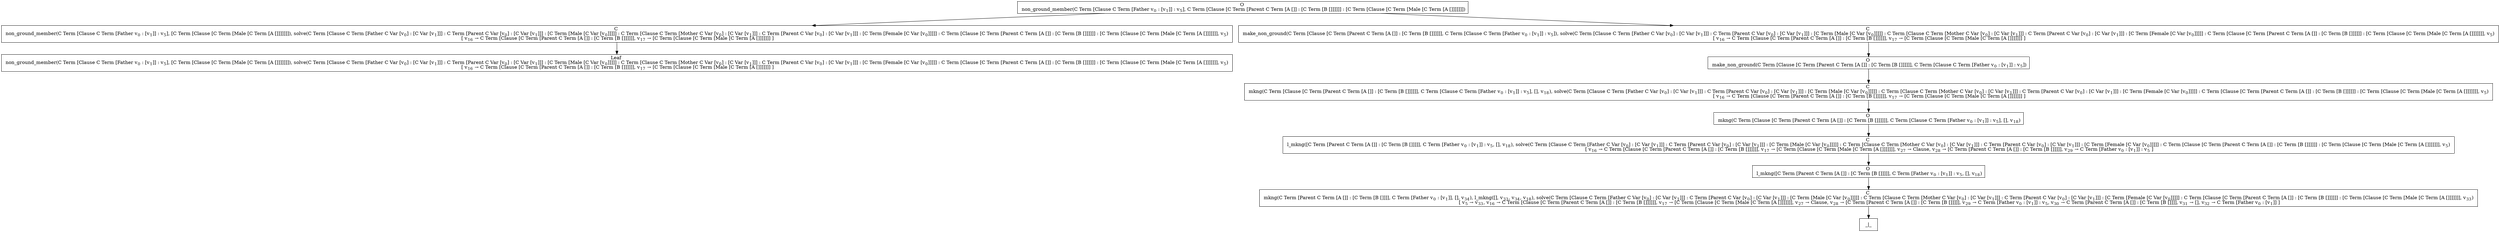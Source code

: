 digraph {
    graph [rankdir=TB
          ,bgcolor=transparent];
    node [shape=box
         ,fillcolor=white
         ,style=filled];
    0 [label=<O <BR/> non_ground_member(C Term [Clause C Term [Father v<SUB>0</SUB> : [v<SUB>1</SUB>]] : v<SUB>5</SUB>], C Term [Clause [C Term [Parent C Term [A []] : [C Term [B []]]]]] : [C Term [Clause [C Term [Male [C Term [A []]]]]]])>];
    1 [label=<C <BR/> non_ground_member(C Term [Clause C Term [Father v<SUB>0</SUB> : [v<SUB>1</SUB>]] : v<SUB>5</SUB>], [C Term [Clause [C Term [Male [C Term [A []]]]]]]), solve(C Term [Clause C Term [Father C Var [v<SUB>0</SUB>] : [C Var [v<SUB>1</SUB>]]] : C Term [Parent C Var [v<SUB>0</SUB>] : [C Var [v<SUB>1</SUB>]]] : [C Term [Male [C Var [v<SUB>0</SUB>]]]]] : C Term [Clause C Term [Mother C Var [v<SUB>0</SUB>] : [C Var [v<SUB>1</SUB>]]] : C Term [Parent C Var [v<SUB>0</SUB>] : [C Var [v<SUB>1</SUB>]]] : [C Term [Female [C Var [v<SUB>0</SUB>]]]]] : C Term [Clause [C Term [Parent C Term [A []] : [C Term [B []]]]]] : [C Term [Clause [C Term [Male [C Term [A []]]]]]], v<SUB>5</SUB>) <BR/>  [ v<SUB>16</SUB> &rarr; C Term [Clause [C Term [Parent C Term [A []] : [C Term [B []]]]]], v<SUB>17</SUB> &rarr; [C Term [Clause [C Term [Male [C Term [A []]]]]]] ] >];
    2 [label=<C <BR/> make_non_ground(C Term [Clause [C Term [Parent C Term [A []] : [C Term [B []]]]]], C Term [Clause C Term [Father v<SUB>0</SUB> : [v<SUB>1</SUB>]] : v<SUB>5</SUB>]), solve(C Term [Clause C Term [Father C Var [v<SUB>0</SUB>] : [C Var [v<SUB>1</SUB>]]] : C Term [Parent C Var [v<SUB>0</SUB>] : [C Var [v<SUB>1</SUB>]]] : [C Term [Male [C Var [v<SUB>0</SUB>]]]]] : C Term [Clause C Term [Mother C Var [v<SUB>0</SUB>] : [C Var [v<SUB>1</SUB>]]] : C Term [Parent C Var [v<SUB>0</SUB>] : [C Var [v<SUB>1</SUB>]]] : [C Term [Female [C Var [v<SUB>0</SUB>]]]]] : C Term [Clause [C Term [Parent C Term [A []] : [C Term [B []]]]]] : [C Term [Clause [C Term [Male [C Term [A []]]]]]], v<SUB>5</SUB>) <BR/>  [ v<SUB>16</SUB> &rarr; C Term [Clause [C Term [Parent C Term [A []] : [C Term [B []]]]]], v<SUB>17</SUB> &rarr; [C Term [Clause [C Term [Male [C Term [A []]]]]]] ] >];
    3 [label=<Leaf <BR/> non_ground_member(C Term [Clause C Term [Father v<SUB>0</SUB> : [v<SUB>1</SUB>]] : v<SUB>5</SUB>], [C Term [Clause [C Term [Male [C Term [A []]]]]]]), solve(C Term [Clause C Term [Father C Var [v<SUB>0</SUB>] : [C Var [v<SUB>1</SUB>]]] : C Term [Parent C Var [v<SUB>0</SUB>] : [C Var [v<SUB>1</SUB>]]] : [C Term [Male [C Var [v<SUB>0</SUB>]]]]] : C Term [Clause C Term [Mother C Var [v<SUB>0</SUB>] : [C Var [v<SUB>1</SUB>]]] : C Term [Parent C Var [v<SUB>0</SUB>] : [C Var [v<SUB>1</SUB>]]] : [C Term [Female [C Var [v<SUB>0</SUB>]]]]] : C Term [Clause [C Term [Parent C Term [A []] : [C Term [B []]]]]] : [C Term [Clause [C Term [Male [C Term [A []]]]]]], v<SUB>5</SUB>) <BR/>  [ v<SUB>16</SUB> &rarr; C Term [Clause [C Term [Parent C Term [A []] : [C Term [B []]]]]], v<SUB>17</SUB> &rarr; [C Term [Clause [C Term [Male [C Term [A []]]]]]] ] >];
    4 [label=<O <BR/> make_non_ground(C Term [Clause [C Term [Parent C Term [A []] : [C Term [B []]]]]], C Term [Clause C Term [Father v<SUB>0</SUB> : [v<SUB>1</SUB>]] : v<SUB>5</SUB>])>];
    5 [label=<C <BR/> mkng(C Term [Clause [C Term [Parent C Term [A []] : [C Term [B []]]]]], C Term [Clause C Term [Father v<SUB>0</SUB> : [v<SUB>1</SUB>]] : v<SUB>5</SUB>], [], v<SUB>18</SUB>), solve(C Term [Clause C Term [Father C Var [v<SUB>0</SUB>] : [C Var [v<SUB>1</SUB>]]] : C Term [Parent C Var [v<SUB>0</SUB>] : [C Var [v<SUB>1</SUB>]]] : [C Term [Male [C Var [v<SUB>0</SUB>]]]]] : C Term [Clause C Term [Mother C Var [v<SUB>0</SUB>] : [C Var [v<SUB>1</SUB>]]] : C Term [Parent C Var [v<SUB>0</SUB>] : [C Var [v<SUB>1</SUB>]]] : [C Term [Female [C Var [v<SUB>0</SUB>]]]]] : C Term [Clause [C Term [Parent C Term [A []] : [C Term [B []]]]]] : [C Term [Clause [C Term [Male [C Term [A []]]]]]], v<SUB>5</SUB>) <BR/>  [ v<SUB>16</SUB> &rarr; C Term [Clause [C Term [Parent C Term [A []] : [C Term [B []]]]]], v<SUB>17</SUB> &rarr; [C Term [Clause [C Term [Male [C Term [A []]]]]]] ] >];
    6 [label=<O <BR/> mkng(C Term [Clause [C Term [Parent C Term [A []] : [C Term [B []]]]]], C Term [Clause C Term [Father v<SUB>0</SUB> : [v<SUB>1</SUB>]] : v<SUB>5</SUB>], [], v<SUB>18</SUB>)>];
    7 [label=<C <BR/> l_mkng([C Term [Parent C Term [A []] : [C Term [B []]]]], C Term [Father v<SUB>0</SUB> : [v<SUB>1</SUB>]] : v<SUB>5</SUB>, [], v<SUB>18</SUB>), solve(C Term [Clause C Term [Father C Var [v<SUB>0</SUB>] : [C Var [v<SUB>1</SUB>]]] : C Term [Parent C Var [v<SUB>0</SUB>] : [C Var [v<SUB>1</SUB>]]] : [C Term [Male [C Var [v<SUB>0</SUB>]]]]] : C Term [Clause C Term [Mother C Var [v<SUB>0</SUB>] : [C Var [v<SUB>1</SUB>]]] : C Term [Parent C Var [v<SUB>0</SUB>] : [C Var [v<SUB>1</SUB>]]] : [C Term [Female [C Var [v<SUB>0</SUB>]]]]] : C Term [Clause [C Term [Parent C Term [A []] : [C Term [B []]]]]] : [C Term [Clause [C Term [Male [C Term [A []]]]]]], v<SUB>5</SUB>) <BR/>  [ v<SUB>16</SUB> &rarr; C Term [Clause [C Term [Parent C Term [A []] : [C Term [B []]]]]], v<SUB>17</SUB> &rarr; [C Term [Clause [C Term [Male [C Term [A []]]]]]], v<SUB>27</SUB> &rarr; Clause, v<SUB>28</SUB> &rarr; [C Term [Parent C Term [A []] : [C Term [B []]]]], v<SUB>29</SUB> &rarr; C Term [Father v<SUB>0</SUB> : [v<SUB>1</SUB>]] : v<SUB>5</SUB> ] >];
    8 [label=<O <BR/> l_mkng([C Term [Parent C Term [A []] : [C Term [B []]]]], C Term [Father v<SUB>0</SUB> : [v<SUB>1</SUB>]] : v<SUB>5</SUB>, [], v<SUB>18</SUB>)>];
    9 [label=<C <BR/> mkng(C Term [Parent C Term [A []] : [C Term [B []]]], C Term [Father v<SUB>0</SUB> : [v<SUB>1</SUB>]], [], v<SUB>34</SUB>), l_mkng([], v<SUB>33</SUB>, v<SUB>34</SUB>, v<SUB>18</SUB>), solve(C Term [Clause C Term [Father C Var [v<SUB>0</SUB>] : [C Var [v<SUB>1</SUB>]]] : C Term [Parent C Var [v<SUB>0</SUB>] : [C Var [v<SUB>1</SUB>]]] : [C Term [Male [C Var [v<SUB>0</SUB>]]]]] : C Term [Clause C Term [Mother C Var [v<SUB>0</SUB>] : [C Var [v<SUB>1</SUB>]]] : C Term [Parent C Var [v<SUB>0</SUB>] : [C Var [v<SUB>1</SUB>]]] : [C Term [Female [C Var [v<SUB>0</SUB>]]]]] : C Term [Clause [C Term [Parent C Term [A []] : [C Term [B []]]]]] : [C Term [Clause [C Term [Male [C Term [A []]]]]]], v<SUB>33</SUB>) <BR/>  [ v<SUB>5</SUB> &rarr; v<SUB>33</SUB>, v<SUB>16</SUB> &rarr; C Term [Clause [C Term [Parent C Term [A []] : [C Term [B []]]]]], v<SUB>17</SUB> &rarr; [C Term [Clause [C Term [Male [C Term [A []]]]]]], v<SUB>27</SUB> &rarr; Clause, v<SUB>28</SUB> &rarr; [C Term [Parent C Term [A []] : [C Term [B []]]]], v<SUB>29</SUB> &rarr; C Term [Father v<SUB>0</SUB> : [v<SUB>1</SUB>]] : v<SUB>5</SUB>, v<SUB>30</SUB> &rarr; C Term [Parent C Term [A []] : [C Term [B []]]], v<SUB>31</SUB> &rarr; [], v<SUB>32</SUB> &rarr; C Term [Father v<SUB>0</SUB> : [v<SUB>1</SUB>]] ] >];
    10 [label=<_|_>];
    0 -> 1 [label=""];
    0 -> 2 [label=""];
    1 -> 3 [label=""];
    2 -> 4 [label=""];
    4 -> 5 [label=""];
    5 -> 6 [label=""];
    6 -> 7 [label=""];
    7 -> 8 [label=""];
    8 -> 9 [label=""];
    9 -> 10 [label=""];
}